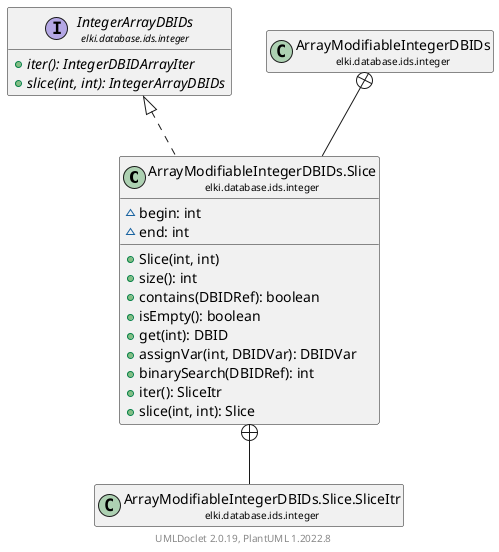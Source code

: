 @startuml
    remove .*\.(Instance|Par|Parameterizer|Factory)$
    set namespaceSeparator none
    hide empty fields
    hide empty methods

    class "<size:14>ArrayModifiableIntegerDBIDs.Slice\n<size:10>elki.database.ids.integer" as elki.database.ids.integer.ArrayModifiableIntegerDBIDs.Slice [[ArrayModifiableIntegerDBIDs.Slice.html]] {
        ~begin: int
        ~end: int
        +Slice(int, int)
        +size(): int
        +contains(DBIDRef): boolean
        +isEmpty(): boolean
        +get(int): DBID
        +assignVar(int, DBIDVar): DBIDVar
        +binarySearch(DBIDRef): int
        +iter(): SliceItr
        +slice(int, int): Slice
    }

    interface "<size:14>IntegerArrayDBIDs\n<size:10>elki.database.ids.integer" as elki.database.ids.integer.IntegerArrayDBIDs [[IntegerArrayDBIDs.html]] {
        {abstract} +iter(): IntegerDBIDArrayIter
        {abstract} +slice(int, int): IntegerArrayDBIDs
    }
    class "<size:14>ArrayModifiableIntegerDBIDs\n<size:10>elki.database.ids.integer" as elki.database.ids.integer.ArrayModifiableIntegerDBIDs [[ArrayModifiableIntegerDBIDs.html]]
    class "<size:14>ArrayModifiableIntegerDBIDs.Slice.SliceItr\n<size:10>elki.database.ids.integer" as elki.database.ids.integer.ArrayModifiableIntegerDBIDs.Slice.SliceItr [[ArrayModifiableIntegerDBIDs.Slice.SliceItr.html]]

    elki.database.ids.integer.IntegerArrayDBIDs <|.. elki.database.ids.integer.ArrayModifiableIntegerDBIDs.Slice
    elki.database.ids.integer.ArrayModifiableIntegerDBIDs +-- elki.database.ids.integer.ArrayModifiableIntegerDBIDs.Slice
    elki.database.ids.integer.ArrayModifiableIntegerDBIDs.Slice +-- elki.database.ids.integer.ArrayModifiableIntegerDBIDs.Slice.SliceItr

    center footer UMLDoclet 2.0.19, PlantUML 1.2022.8
@enduml
